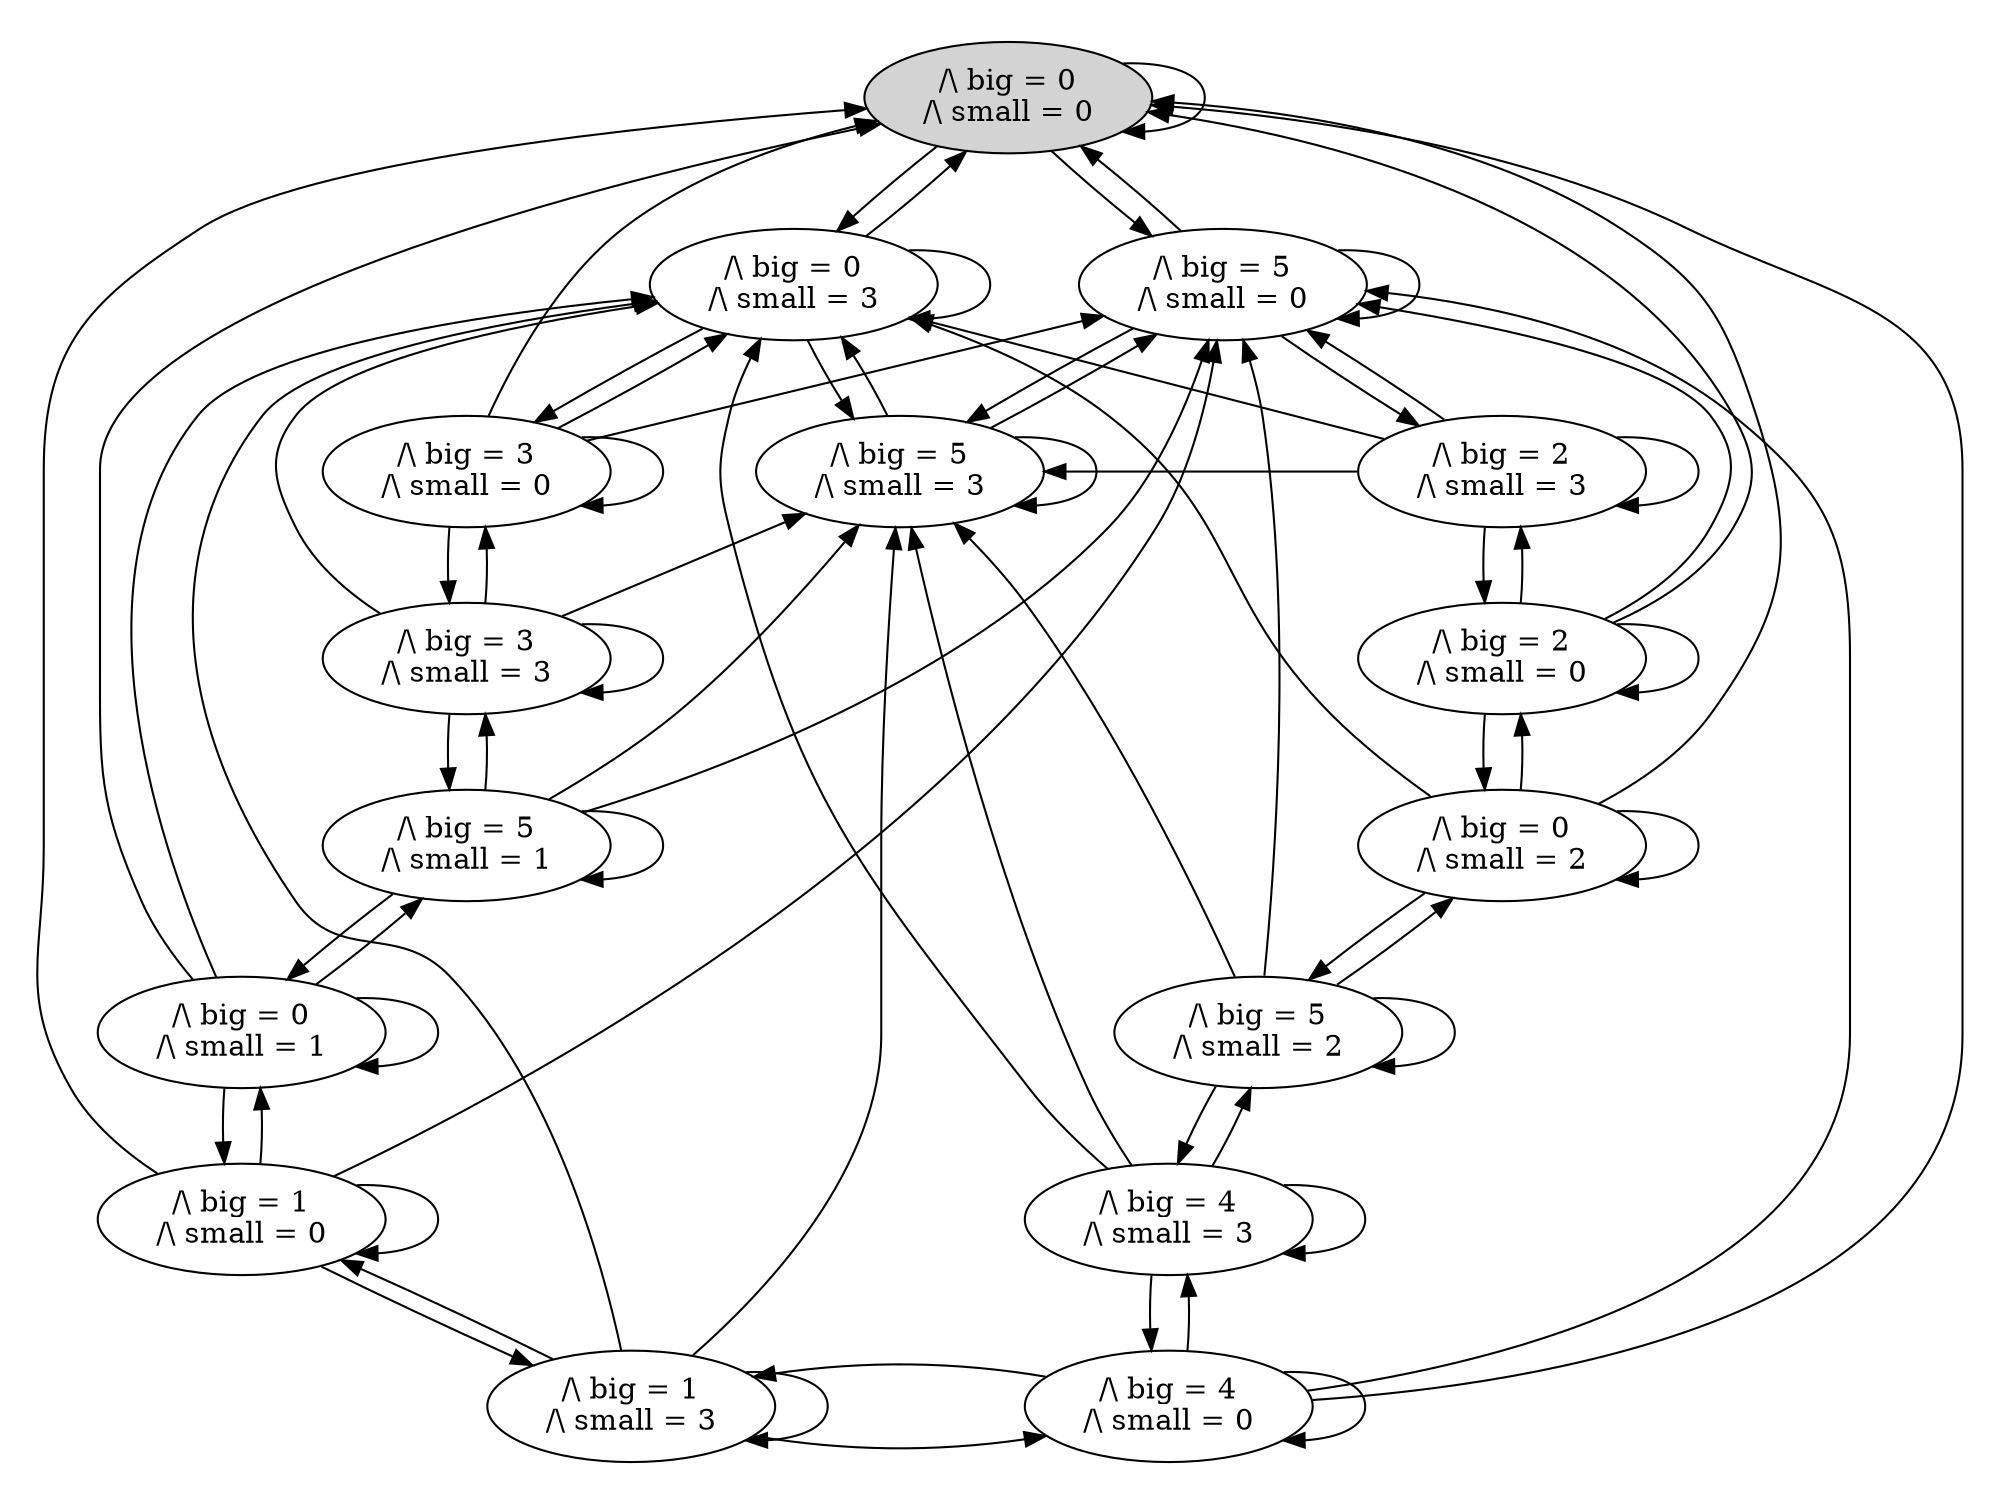 strict digraph DiskGraph {
nodesep=0.35;
subgraph cluster_graph {
color="white";
1317622219392791164 [label="/\\ big = 0\n/\\ small = 0",style = filled]
1317622219392791164 -> 129672572411251701 [label="",color="black",fontcolor="black"];
129672572411251701 [label="/\\ big = 0\n/\\ small = 3"];
1317622219392791164 -> -2952126410107482618 [label="",color="black",fontcolor="black"];
-2952126410107482618 [label="/\\ big = 5\n/\\ small = 0"];
1317622219392791164 -> 1317622219392791164 [label="",color="black",fontcolor="black"];
1317622219392791164 -> 1317622219392791164 [label="",color="black",fontcolor="black"];
1317622219392791164 -> 1317622219392791164 [label="",color="black",fontcolor="black"];
1317622219392791164 -> 1317622219392791164 [label="",color="black",fontcolor="black"];
129672572411251701 -> 129672572411251701 [label="",color="black",fontcolor="black"];
129672572411251701 -> -4286755856042674289 [label="",color="black",fontcolor="black"];
-4286755856042674289 [label="/\\ big = 5\n/\\ small = 3"];
129672572411251701 -> 1317622219392791164 [label="",color="black",fontcolor="black"];
129672572411251701 -> 129672572411251701 [label="",color="black",fontcolor="black"];
129672572411251701 -> -8743958198329212265 [label="",color="black",fontcolor="black"];
-8743958198329212265 [label="/\\ big = 3\n/\\ small = 0"];
129672572411251701 -> 129672572411251701 [label="",color="black",fontcolor="black"];
-2952126410107482618 -> -4286755856042674289 [label="",color="black",fontcolor="black"];
-2952126410107482618 -> -2952126410107482618 [label="",color="black",fontcolor="black"];
-2952126410107482618 -> -2952126410107482618 [label="",color="black",fontcolor="black"];
-2952126410107482618 -> 1317622219392791164 [label="",color="black",fontcolor="black"];
-2952126410107482618 -> -2952126410107482618 [label="",color="black",fontcolor="black"];
-2952126410107482618 -> -1835396468595217593 [label="",color="black",fontcolor="black"];
-1835396468595217593 [label="/\\ big = 2\n/\\ small = 3"];
-4286755856042674289 -> -4286755856042674289 [label="",color="black",fontcolor="black"];
-4286755856042674289 -> -4286755856042674289 [label="",color="black",fontcolor="black"];
-4286755856042674289 -> -2952126410107482618 [label="",color="black",fontcolor="black"];
-4286755856042674289 -> 129672572411251701 [label="",color="black",fontcolor="black"];
-4286755856042674289 -> -4286755856042674289 [label="",color="black",fontcolor="black"];
-4286755856042674289 -> -4286755856042674289 [label="",color="black",fontcolor="black"];
-8743958198329212265 -> -7700404733365208290 [label="",color="black",fontcolor="black"];
-7700404733365208290 [label="/\\ big = 3\n/\\ small = 3"];
-8743958198329212265 -> -2952126410107482618 [label="",color="black",fontcolor="black"];
-8743958198329212265 -> -8743958198329212265 [label="",color="black",fontcolor="black"];
-8743958198329212265 -> 1317622219392791164 [label="",color="black",fontcolor="black"];
-8743958198329212265 -> -8743958198329212265 [label="",color="black",fontcolor="black"];
-8743958198329212265 -> 129672572411251701 [label="",color="black",fontcolor="black"];
-1835396468595217593 -> -1835396468595217593 [label="",color="black",fontcolor="black"];
-1835396468595217593 -> -4286755856042674289 [label="",color="black",fontcolor="black"];
-1835396468595217593 -> -791843759525555506 [label="",color="black",fontcolor="black"];
-791843759525555506 [label="/\\ big = 2\n/\\ small = 0"];
-1835396468595217593 -> 129672572411251701 [label="",color="black",fontcolor="black"];
-1835396468595217593 -> -2952126410107482618 [label="",color="black",fontcolor="black"];
-1835396468595217593 -> -1835396468595217593 [label="",color="black",fontcolor="black"];
-7700404733365208290 -> -7700404733365208290 [label="",color="black",fontcolor="black"];
-7700404733365208290 -> -4286755856042674289 [label="",color="black",fontcolor="black"];
-7700404733365208290 -> -8743958198329212265 [label="",color="black",fontcolor="black"];
-7700404733365208290 -> 129672572411251701 [label="",color="black",fontcolor="black"];
-7700404733365208290 -> 1031559040308002236 [label="",color="black",fontcolor="black"];
1031559040308002236 [label="/\\ big = 5\n/\\ small = 1"];
-7700404733365208290 -> -7700404733365208290 [label="",color="black",fontcolor="black"];
-791843759525555506 -> -1835396468595217593 [label="",color="black",fontcolor="black"];
-791843759525555506 -> -2952126410107482618 [label="",color="black",fontcolor="black"];
-791843759525555506 -> -791843759525555506 [label="",color="black",fontcolor="black"];
-791843759525555506 -> 1317622219392791164 [label="",color="black",fontcolor="black"];
-791843759525555506 -> -791843759525555506 [label="",color="black",fontcolor="black"];
-791843759525555506 -> -2838510948279961521 [label="",color="black",fontcolor="black"];
-2838510948279961521 [label="/\\ big = 0\n/\\ small = 2"];
1031559040308002236 -> -4286755856042674289 [label="",color="black",fontcolor="black"];
1031559040308002236 -> 1031559040308002236 [label="",color="black",fontcolor="black"];
1031559040308002236 -> -2952126410107482618 [label="",color="black",fontcolor="black"];
1031559040308002236 -> -3810599722284383802 [label="",color="black",fontcolor="black"];
-3810599722284383802 [label="/\\ big = 0\n/\\ small = 1"];
1031559040308002236 -> 1031559040308002236 [label="",color="black",fontcolor="black"];
1031559040308002236 -> -7700404733365208290 [label="",color="black",fontcolor="black"];
-2838510948279961521 -> 129672572411251701 [label="",color="black",fontcolor="black"];
-2838510948279961521 -> 2149703090651530293 [label="",color="black",fontcolor="black"];
2149703090651530293 [label="/\\ big = 5\n/\\ small = 2"];
-2838510948279961521 -> 1317622219392791164 [label="",color="black",fontcolor="black"];
-2838510948279961521 -> -2838510948279961521 [label="",color="black",fontcolor="black"];
-2838510948279961521 -> -791843759525555506 [label="",color="black",fontcolor="black"];
-2838510948279961521 -> -2838510948279961521 [label="",color="black",fontcolor="black"];
-3810599722284383802 -> 129672572411251701 [label="",color="black",fontcolor="black"];
-3810599722284383802 -> 1031559040308002236 [label="",color="black",fontcolor="black"];
-3810599722284383802 -> 1317622219392791164 [label="",color="black",fontcolor="black"];
-3810599722284383802 -> -3810599722284383802 [label="",color="black",fontcolor="black"];
-3810599722284383802 -> 7056248354844844581 [label="",color="black",fontcolor="black"];
7056248354844844581 [label="/\\ big = 1\n/\\ small = 0"];
-3810599722284383802 -> -3810599722284383802 [label="",color="black",fontcolor="black"];
2149703090651530293 -> -4286755856042674289 [label="",color="black",fontcolor="black"];
2149703090651530293 -> 2149703090651530293 [label="",color="black",fontcolor="black"];
2149703090651530293 -> -2952126410107482618 [label="",color="black",fontcolor="black"];
2149703090651530293 -> -2838510948279961521 [label="",color="black",fontcolor="black"];
2149703090651530293 -> 2149703090651530293 [label="",color="black",fontcolor="black"];
2149703090651530293 -> -5249063762720741418 [label="",color="black",fontcolor="black"];
-5249063762720741418 [label="/\\ big = 4\n/\\ small = 3"];
7056248354844844581 -> 8244198208000531372 [label="",color="black",fontcolor="black"];
8244198208000531372 [label="/\\ big = 1\n/\\ small = 3"];
7056248354844844581 -> -2952126410107482618 [label="",color="black",fontcolor="black"];
7056248354844844581 -> 7056248354844844581 [label="",color="black",fontcolor="black"];
7056248354844844581 -> 1317622219392791164 [label="",color="black",fontcolor="black"];
7056248354844844581 -> 7056248354844844581 [label="",color="black",fontcolor="black"];
7056248354844844581 -> -3810599722284383802 [label="",color="black",fontcolor="black"];
-5249063762720741418 -> -5249063762720741418 [label="",color="black",fontcolor="black"];
-5249063762720741418 -> -4286755856042674289 [label="",color="black",fontcolor="black"];
-5249063762720741418 -> -6583692315316380065 [label="",color="black",fontcolor="black"];
-6583692315316380065 [label="/\\ big = 4\n/\\ small = 0"];
-5249063762720741418 -> 129672572411251701 [label="",color="black",fontcolor="black"];
-5249063762720741418 -> 2149703090651530293 [label="",color="black",fontcolor="black"];
-5249063762720741418 -> -5249063762720741418 [label="",color="black",fontcolor="black"];
8244198208000531372 -> 8244198208000531372 [label="",color="black",fontcolor="black"];
8244198208000531372 -> -4286755856042674289 [label="",color="black",fontcolor="black"];
8244198208000531372 -> 7056248354844844581 [label="",color="black",fontcolor="black"];
8244198208000531372 -> 129672572411251701 [label="",color="black",fontcolor="black"];
8244198208000531372 -> -6583692315316380065 [label="",color="black",fontcolor="black"];
8244198208000531372 -> 8244198208000531372 [label="",color="black",fontcolor="black"];
-6583692315316380065 -> -5249063762720741418 [label="",color="black",fontcolor="black"];
-6583692315316380065 -> -2952126410107482618 [label="",color="black",fontcolor="black"];
-6583692315316380065 -> -6583692315316380065 [label="",color="black",fontcolor="black"];
-6583692315316380065 -> 1317622219392791164 [label="",color="black",fontcolor="black"];
-6583692315316380065 -> -6583692315316380065 [label="",color="black",fontcolor="black"];
-6583692315316380065 -> 8244198208000531372 [label="",color="black",fontcolor="black"];
{rank = same; 1317622219392791164;}
{rank = same; 129672572411251701;-2952126410107482618;}
{rank = same; -8743958198329212265;-1835396468595217593;-4286755856042674289;}
{rank = same; -791843759525555506;-7700404733365208290;}
{rank = same; 1031559040308002236;-2838510948279961521;}
{rank = same; 2149703090651530293;-3810599722284383802;}
{rank = same; 7056248354844844581;-5249063762720741418;}
{rank = same; 8244198208000531372;-6583692315316380065;}
}
}